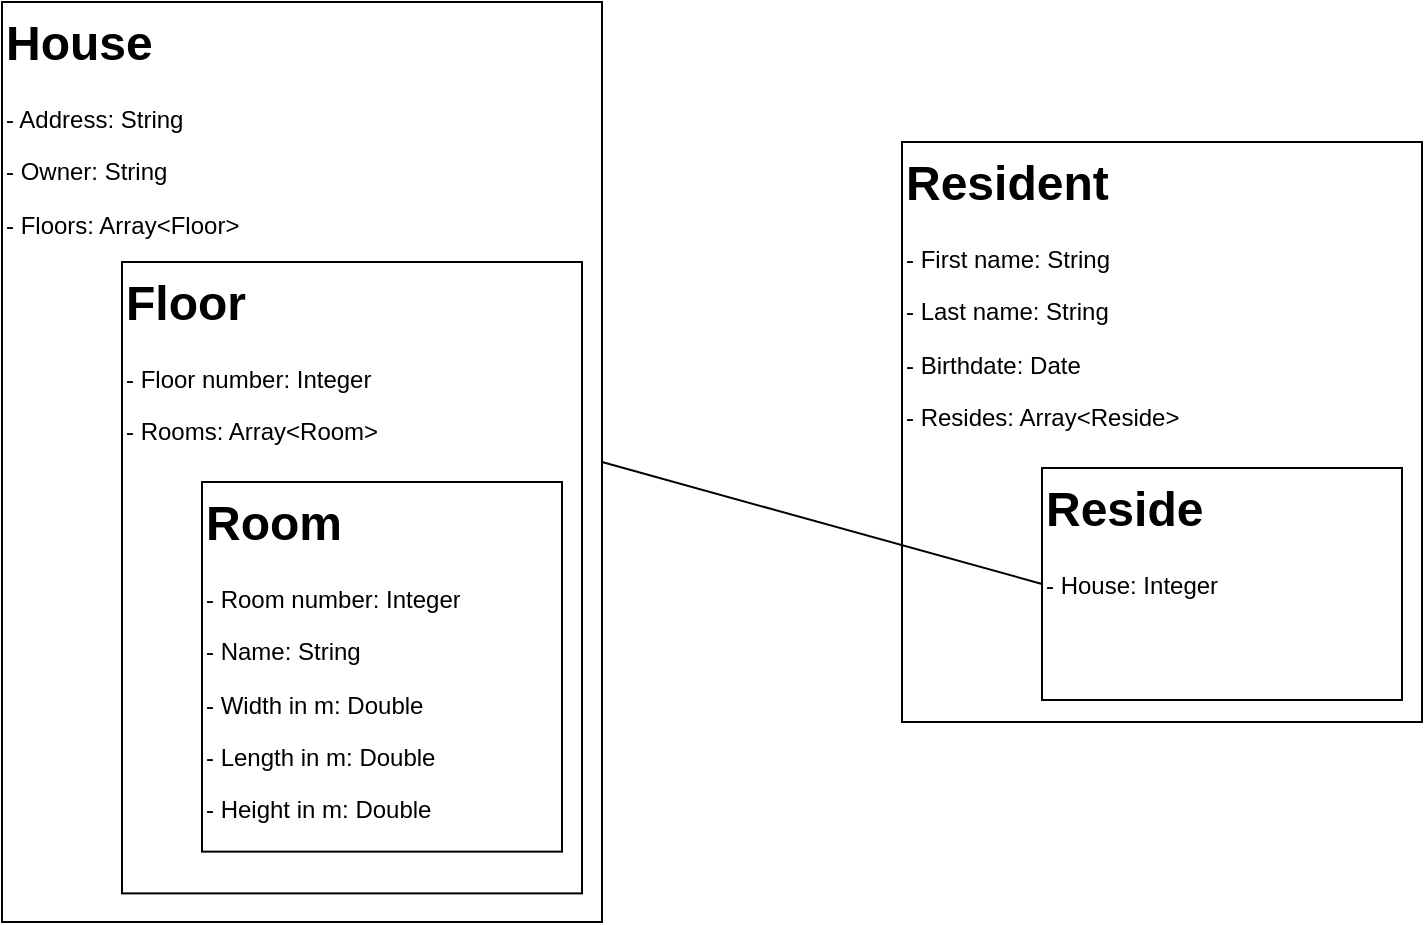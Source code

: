 <mxfile version="26.1.0">
  <diagram name="Seite-1" id="71iRLQtXC8aIJ5oKh63u">
    <mxGraphModel dx="1050" dy="557" grid="1" gridSize="10" guides="1" tooltips="1" connect="1" arrows="1" fold="1" page="1" pageScale="1" pageWidth="827" pageHeight="1169" math="0" shadow="0">
      <root>
        <mxCell id="0" />
        <mxCell id="1" parent="0" />
        <mxCell id="oGhWi0TJIZ_hC71wuADa-9" value="z" style="group;shadow=0;glass=0;rounded=0;" vertex="1" connectable="0" parent="1">
          <mxGeometry x="480" y="120" width="260" height="290" as="geometry" />
        </mxCell>
        <mxCell id="oGhWi0TJIZ_hC71wuADa-1" value="" style="rounded=0;whiteSpace=wrap;html=1;" vertex="1" parent="oGhWi0TJIZ_hC71wuADa-9">
          <mxGeometry width="260" height="290" as="geometry" />
        </mxCell>
        <mxCell id="oGhWi0TJIZ_hC71wuADa-2" value="&lt;h1 style=&quot;margin-top: 0px;&quot;&gt;Resident&lt;/h1&gt;&lt;p&gt;- First name: String&lt;/p&gt;&lt;p&gt;- Last name: String&lt;/p&gt;&lt;p&gt;- Birthdate: Date&lt;/p&gt;&lt;p&gt;- Resides: Array&amp;lt;Reside&amp;gt;&lt;/p&gt;" style="text;html=1;whiteSpace=wrap;overflow=hidden;rounded=0;" vertex="1" parent="oGhWi0TJIZ_hC71wuADa-9">
          <mxGeometry width="260" height="290" as="geometry" />
        </mxCell>
        <mxCell id="oGhWi0TJIZ_hC71wuADa-10" value="" style="group" vertex="1" connectable="0" parent="oGhWi0TJIZ_hC71wuADa-9">
          <mxGeometry x="70" y="162.997" width="180" height="116" as="geometry" />
        </mxCell>
        <mxCell id="oGhWi0TJIZ_hC71wuADa-11" value="" style="rounded=0;whiteSpace=wrap;html=1;" vertex="1" parent="oGhWi0TJIZ_hC71wuADa-10">
          <mxGeometry width="180" height="116" as="geometry" />
        </mxCell>
        <mxCell id="oGhWi0TJIZ_hC71wuADa-12" value="&lt;h1 style=&quot;margin-top: 0px;&quot;&gt;Reside&lt;/h1&gt;&lt;div&gt;- House: Integer&lt;/div&gt;" style="text;html=1;whiteSpace=wrap;overflow=hidden;rounded=0;" vertex="1" parent="oGhWi0TJIZ_hC71wuADa-10">
          <mxGeometry width="180" height="116" as="geometry" />
        </mxCell>
        <mxCell id="oGhWi0TJIZ_hC71wuADa-13" value="" style="endArrow=none;html=1;rounded=0;entryX=1;entryY=0.5;entryDx=0;entryDy=0;exitX=0;exitY=0.5;exitDx=0;exitDy=0;" edge="1" parent="1" source="oGhWi0TJIZ_hC71wuADa-12" target="WBqNMWZOCy7iDBVUzicx-1">
          <mxGeometry width="50" height="50" relative="1" as="geometry">
            <mxPoint x="210" y="450" as="sourcePoint" />
            <mxPoint x="260" y="400" as="targetPoint" />
          </mxGeometry>
        </mxCell>
        <mxCell id="oGhWi0TJIZ_hC71wuADa-19" value="" style="group" vertex="1" connectable="0" parent="1">
          <mxGeometry x="30" y="50" width="300" height="460" as="geometry" />
        </mxCell>
        <mxCell id="oGhWi0TJIZ_hC71wuADa-18" value="" style="group" vertex="1" connectable="0" parent="oGhWi0TJIZ_hC71wuADa-19">
          <mxGeometry width="300" height="460" as="geometry" />
        </mxCell>
        <mxCell id="WBqNMWZOCy7iDBVUzicx-1" value="" style="rounded=0;whiteSpace=wrap;html=1;" parent="oGhWi0TJIZ_hC71wuADa-18" vertex="1">
          <mxGeometry width="300" height="460" as="geometry" />
        </mxCell>
        <mxCell id="WBqNMWZOCy7iDBVUzicx-2" value="&lt;h1 style=&quot;margin-top: 0px;&quot;&gt;House&lt;/h1&gt;&lt;p&gt;- Address: String&lt;/p&gt;&lt;p&gt;- Owner: String&lt;/p&gt;&lt;p&gt;- Floors: Array&amp;lt;Floor&amp;gt;&lt;/p&gt;" style="text;html=1;whiteSpace=wrap;overflow=hidden;rounded=0;" parent="oGhWi0TJIZ_hC71wuADa-18" vertex="1">
          <mxGeometry width="180" height="130" as="geometry" />
        </mxCell>
        <mxCell id="oGhWi0TJIZ_hC71wuADa-8" value="" style="group" vertex="1" connectable="0" parent="oGhWi0TJIZ_hC71wuADa-19">
          <mxGeometry x="60" y="130" width="230" height="320" as="geometry" />
        </mxCell>
        <mxCell id="oGhWi0TJIZ_hC71wuADa-5" value="" style="rounded=0;whiteSpace=wrap;html=1;" vertex="1" parent="oGhWi0TJIZ_hC71wuADa-8">
          <mxGeometry width="230.0" height="315.695" as="geometry" />
        </mxCell>
        <mxCell id="oGhWi0TJIZ_hC71wuADa-20" value="" style="group" vertex="1" connectable="0" parent="oGhWi0TJIZ_hC71wuADa-8">
          <mxGeometry width="230" height="315.695" as="geometry" />
        </mxCell>
        <mxCell id="oGhWi0TJIZ_hC71wuADa-6" value="&lt;h1 style=&quot;margin-top: 0px;&quot;&gt;Floor&lt;/h1&gt;&lt;p&gt;- Floor number: Integer&lt;/p&gt;&lt;p&gt;- Rooms: Array&amp;lt;Room&amp;gt;&amp;nbsp;&lt;/p&gt;" style="text;html=1;whiteSpace=wrap;overflow=hidden;rounded=0;" vertex="1" parent="oGhWi0TJIZ_hC71wuADa-20">
          <mxGeometry width="230" height="300" as="geometry" />
        </mxCell>
        <mxCell id="oGhWi0TJIZ_hC71wuADa-16" value="" style="group" vertex="1" connectable="0" parent="oGhWi0TJIZ_hC71wuADa-20">
          <mxGeometry x="40" y="110" width="180" height="190" as="geometry" />
        </mxCell>
        <mxCell id="oGhWi0TJIZ_hC71wuADa-14" value="" style="rounded=0;whiteSpace=wrap;html=1;" vertex="1" parent="oGhWi0TJIZ_hC71wuADa-16">
          <mxGeometry width="180" height="184.818" as="geometry" />
        </mxCell>
        <mxCell id="oGhWi0TJIZ_hC71wuADa-15" value="&lt;h1 style=&quot;margin-top: 0px;&quot;&gt;Room&lt;/h1&gt;&lt;p&gt;- Room number: Integer&lt;/p&gt;&lt;p&gt;- Name: String&lt;/p&gt;&lt;p&gt;- Width in m: Double&lt;/p&gt;&lt;p&gt;- Length in m: Double&lt;/p&gt;&lt;p&gt;- Height in m: Double&lt;/p&gt;" style="text;html=1;whiteSpace=wrap;overflow=hidden;rounded=0;" vertex="1" parent="oGhWi0TJIZ_hC71wuADa-16">
          <mxGeometry width="180" height="190" as="geometry" />
        </mxCell>
      </root>
    </mxGraphModel>
  </diagram>
</mxfile>
